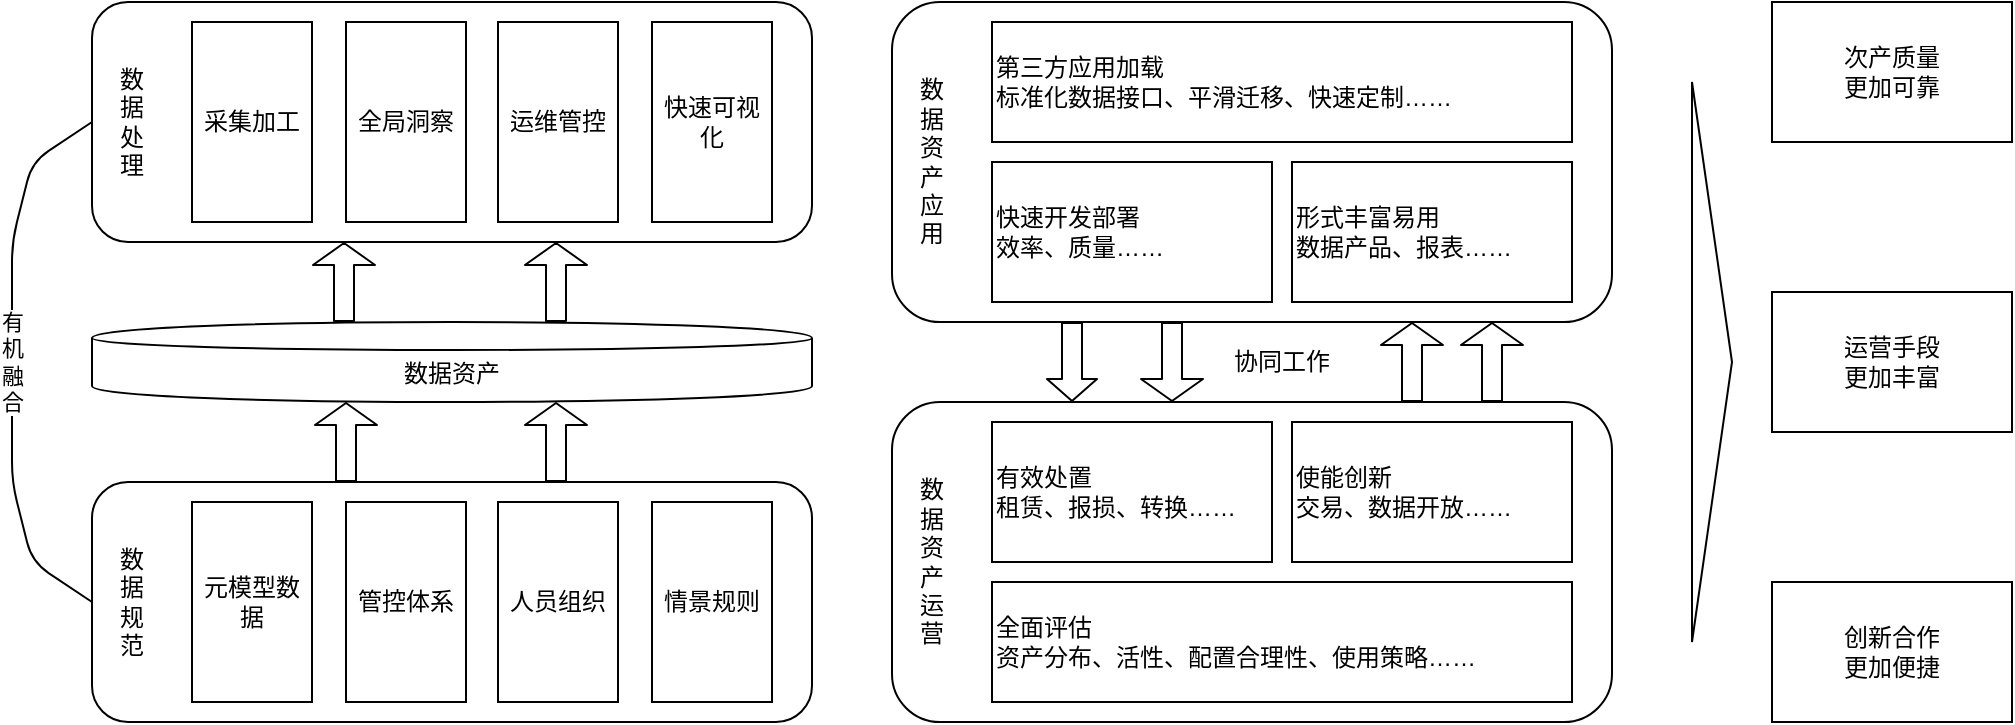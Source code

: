<mxfile userAgent="Mozilla/5.0 (X11; Linux x86_64) AppleWebKit/537.36 (KHTML, like Gecko) draw.io/8.4.7 Chrome/59.0.307.115 Electron/1.8.3 Safari/537.36" version="8.7.6" editor="www.draw.io" type="device"><diagram id="4b85592a-b302-823e-0798-5ed4478b7fda" name="一体化全流程的数据资产管理体系"><mxGraphModel dx="1426" dy="855" grid="1" gridSize="10" guides="1" tooltips="1" connect="1" arrows="1" fold="1" page="1" pageScale="1" pageWidth="1100" pageHeight="850" background="#ffffff" math="0" shadow="0"><root><mxCell id="0"/><mxCell id="1" parent="0"/><mxCell id="38" value="有&lt;br&gt;机&lt;br&gt;融&lt;br&gt;合&lt;br&gt;" style="edgeStyle=none;comic=0;html=1;exitX=0;exitY=0.5;entryX=0;entryY=0.5;shadow=0;startArrow=none;startFill=0;endArrow=none;endFill=0;jettySize=auto;orthogonalLoop=1;strokeWidth=1;rounded=1;" edge="1" parent="1" source="2" target="9"><mxGeometry relative="1" as="geometry"><Array as="points"><mxPoint x="50" y="320"/><mxPoint x="40" y="280"/><mxPoint x="40" y="160"/><mxPoint x="50" y="120"/></Array></mxGeometry></mxCell><mxCell id="2" value="" style="rounded=1;whiteSpace=wrap;html=1;fillColor=none;gradientColor=none;align=center;" vertex="1" parent="1"><mxGeometry x="80" y="280" width="360" height="120" as="geometry"/></mxCell><mxCell id="3" value="元模型数据" style="rounded=0;whiteSpace=wrap;html=1;fillColor=none;gradientColor=none;align=center;" vertex="1" parent="1"><mxGeometry x="130" y="290" width="60" height="100" as="geometry"/></mxCell><mxCell id="4" value="管控体系" style="rounded=0;whiteSpace=wrap;html=1;fillColor=none;gradientColor=none;align=center;" vertex="1" parent="1"><mxGeometry x="207" y="290" width="60" height="100" as="geometry"/></mxCell><mxCell id="5" value="人员组织" style="rounded=0;whiteSpace=wrap;html=1;fillColor=none;gradientColor=none;align=center;" vertex="1" parent="1"><mxGeometry x="283" y="290" width="60" height="100" as="geometry"/></mxCell><mxCell id="6" value="情景规则" style="rounded=0;whiteSpace=wrap;html=1;fillColor=none;gradientColor=none;align=center;" vertex="1" parent="1"><mxGeometry x="360" y="290" width="60" height="100" as="geometry"/></mxCell><mxCell id="7" value="数&lt;br&gt;据&lt;br&gt;规范&lt;br&gt;" style="text;html=1;strokeColor=none;fillColor=none;align=center;verticalAlign=middle;whiteSpace=wrap;rounded=0;" vertex="1" parent="1"><mxGeometry x="90" y="310" width="20" height="60" as="geometry"/></mxCell><mxCell id="8" value="数据资产" style="shape=cylinder;whiteSpace=wrap;html=1;boundedLbl=1;backgroundOutline=1;fillColor=none;gradientColor=none;align=center;" vertex="1" parent="1"><mxGeometry x="80" y="200" width="360" height="40" as="geometry"/></mxCell><mxCell id="9" value="" style="rounded=1;whiteSpace=wrap;html=1;fillColor=none;gradientColor=none;align=center;" vertex="1" parent="1"><mxGeometry x="80" y="40" width="360" height="120" as="geometry"/></mxCell><mxCell id="10" value="采集加工" style="rounded=0;whiteSpace=wrap;html=1;fillColor=none;gradientColor=none;align=center;" vertex="1" parent="1"><mxGeometry x="130" y="50" width="60" height="100" as="geometry"/></mxCell><mxCell id="11" value="全局洞察" style="rounded=0;whiteSpace=wrap;html=1;fillColor=none;gradientColor=none;align=center;" vertex="1" parent="1"><mxGeometry x="207" y="50" width="60" height="100" as="geometry"/></mxCell><mxCell id="12" value="运维管控" style="rounded=0;whiteSpace=wrap;html=1;fillColor=none;gradientColor=none;align=center;" vertex="1" parent="1"><mxGeometry x="283" y="50" width="60" height="100" as="geometry"/></mxCell><mxCell id="13" value="快速可视化" style="rounded=0;whiteSpace=wrap;html=1;fillColor=none;gradientColor=none;align=center;" vertex="1" parent="1"><mxGeometry x="360" y="50" width="60" height="100" as="geometry"/></mxCell><mxCell id="14" value="数&lt;br&gt;据&lt;br&gt;处&lt;br&gt;理" style="text;html=1;strokeColor=none;fillColor=none;align=center;verticalAlign=middle;whiteSpace=wrap;rounded=0;" vertex="1" parent="1"><mxGeometry x="90" y="70" width="20" height="60" as="geometry"/></mxCell><mxCell id="15" value="" style="rounded=1;whiteSpace=wrap;html=1;fillColor=none;gradientColor=none;align=center;" vertex="1" parent="1"><mxGeometry x="480" y="240" width="360" height="160" as="geometry"/></mxCell><mxCell id="16" value="有效处置&lt;br&gt;&lt;div style=&quot;text-align: left&quot;&gt;&lt;span&gt;租赁、报损、转换……&lt;/span&gt;&lt;/div&gt;" style="rounded=0;whiteSpace=wrap;html=1;fillColor=none;gradientColor=none;align=left;" vertex="1" parent="1"><mxGeometry x="530" y="250" width="140" height="70" as="geometry"/></mxCell><mxCell id="17" value="全面评估&lt;br&gt;资产分布、活性、配置合理性、使用策略……&lt;br&gt;" style="rounded=0;whiteSpace=wrap;html=1;fillColor=none;gradientColor=none;align=left;" vertex="1" parent="1"><mxGeometry x="530" y="330" width="290" height="60" as="geometry"/></mxCell><mxCell id="19" value="使能创新&lt;br&gt;交易、数据开放……&lt;br&gt;" style="rounded=0;whiteSpace=wrap;html=1;fillColor=none;gradientColor=none;align=left;" vertex="1" parent="1"><mxGeometry x="680" y="250" width="140" height="70" as="geometry"/></mxCell><mxCell id="20" value="数据&lt;br&gt;资&lt;br&gt;产&lt;br&gt;运&lt;br&gt;营&lt;br&gt;" style="text;html=1;strokeColor=none;fillColor=none;align=center;verticalAlign=middle;whiteSpace=wrap;rounded=0;" vertex="1" parent="1"><mxGeometry x="490" y="280" width="20" height="80" as="geometry"/></mxCell><mxCell id="21" value="" style="rounded=1;whiteSpace=wrap;html=1;fillColor=none;gradientColor=none;align=center;" vertex="1" parent="1"><mxGeometry x="480" y="40" width="360" height="160" as="geometry"/></mxCell><mxCell id="22" value="第三方应用加载&lt;br&gt;标准化数据接口、平滑迁移、快速定制……&lt;br&gt;" style="rounded=0;whiteSpace=wrap;html=1;fillColor=none;gradientColor=none;align=left;" vertex="1" parent="1"><mxGeometry x="530" y="50" width="290" height="60" as="geometry"/></mxCell><mxCell id="23" value="快速开发部署&lt;br&gt;效率、质量……&lt;br&gt;" style="rounded=0;whiteSpace=wrap;html=1;fillColor=none;gradientColor=none;align=left;" vertex="1" parent="1"><mxGeometry x="530" y="120" width="140" height="70" as="geometry"/></mxCell><mxCell id="24" value="形式丰富易用&lt;br&gt;数据产品、报表……&lt;br&gt;" style="rounded=0;whiteSpace=wrap;html=1;fillColor=none;gradientColor=none;align=left;" vertex="1" parent="1"><mxGeometry x="680" y="120" width="140" height="70" as="geometry"/></mxCell><mxCell id="25" value="数据&lt;br&gt;资&lt;br&gt;产&lt;br&gt;应用&lt;br&gt;" style="text;html=1;strokeColor=none;fillColor=none;align=center;verticalAlign=middle;whiteSpace=wrap;rounded=0;" vertex="1" parent="1"><mxGeometry x="490" y="80" width="20" height="80" as="geometry"/></mxCell><mxCell id="26" value="" style="shape=flexArrow;endArrow=classic;html=1;fillColor=#ffffff;shadow=0;strokeWidth=1;endWidth=20;endSize=3.33;width=10;startSize=5.33;" edge="1" parent="1"><mxGeometry width="50" height="50" relative="1" as="geometry"><mxPoint x="207" y="280" as="sourcePoint"/><mxPoint x="207" y="240" as="targetPoint"/></mxGeometry></mxCell><mxCell id="28" value="" style="shape=flexArrow;endArrow=classic;html=1;fillColor=#ffffff;shadow=0;strokeWidth=1;endWidth=20;endSize=3.33;width=10;startSize=5.33;" edge="1" parent="1"><mxGeometry width="50" height="50" relative="1" as="geometry"><mxPoint x="312" y="280" as="sourcePoint"/><mxPoint x="312" y="240" as="targetPoint"/></mxGeometry></mxCell><mxCell id="29" value="" style="shape=flexArrow;endArrow=classic;html=1;fillColor=#ffffff;shadow=0;strokeWidth=1;endWidth=20;endSize=3.33;width=10;startSize=5.33;" edge="1" parent="1"><mxGeometry width="50" height="50" relative="1" as="geometry"><mxPoint x="312" y="200" as="sourcePoint"/><mxPoint x="312" y="160" as="targetPoint"/></mxGeometry></mxCell><mxCell id="31" value="" style="shape=flexArrow;endArrow=classic;html=1;fillColor=#ffffff;shadow=0;strokeWidth=1;endWidth=20;endSize=3.33;width=10;startSize=5.33;" edge="1" parent="1"><mxGeometry width="50" height="50" relative="1" as="geometry"><mxPoint x="206" y="200" as="sourcePoint"/><mxPoint x="206" y="160" as="targetPoint"/></mxGeometry></mxCell><mxCell id="32" value="" style="shape=flexArrow;endArrow=classic;html=1;fillColor=#ffffff;shadow=0;strokeWidth=1;endWidth=20;endSize=3.33;width=10;startSize=5.33;" edge="1" parent="1"><mxGeometry width="50" height="50" relative="1" as="geometry"><mxPoint x="740" y="240" as="sourcePoint"/><mxPoint x="740" y="200" as="targetPoint"/></mxGeometry></mxCell><mxCell id="33" value="" style="shape=flexArrow;endArrow=classic;html=1;fillColor=#ffffff;shadow=0;strokeWidth=1;endWidth=20;endSize=3.33;width=10;startSize=5.33;" edge="1" parent="1"><mxGeometry width="50" height="50" relative="1" as="geometry"><mxPoint x="780" y="240" as="sourcePoint"/><mxPoint x="780" y="200" as="targetPoint"/></mxGeometry></mxCell><mxCell id="34" value="" style="shape=flexArrow;endArrow=classic;html=1;fillColor=#ffffff;shadow=0;strokeWidth=1;endWidth=20;endSize=3.33;width=10;startSize=5.33;" edge="1" parent="1"><mxGeometry width="50" height="50" relative="1" as="geometry"><mxPoint x="620" y="200" as="sourcePoint"/><mxPoint x="620" y="240" as="targetPoint"/></mxGeometry></mxCell><mxCell id="36" value="" style="shape=flexArrow;endArrow=classic;html=1;fillColor=#ffffff;shadow=0;strokeWidth=1;endWidth=14;endSize=3.33;width=10;startSize=5.33;" edge="1" parent="1"><mxGeometry width="50" height="50" relative="1" as="geometry"><mxPoint x="570" y="200" as="sourcePoint"/><mxPoint x="570" y="240" as="targetPoint"/></mxGeometry></mxCell><mxCell id="37" value="协同工作" style="text;html=1;strokeColor=none;fillColor=none;align=center;verticalAlign=middle;whiteSpace=wrap;rounded=0;" vertex="1" parent="1"><mxGeometry x="650" y="210" width="50" height="20" as="geometry"/></mxCell><mxCell id="39" value="" style="triangle;whiteSpace=wrap;html=1;fillColor=none;gradientColor=none;align=left;" vertex="1" parent="1"><mxGeometry x="880" y="80" width="20" height="280" as="geometry"/></mxCell><mxCell id="40" value="次产质量&lt;br&gt;&lt;div style=&quot;text-align: center&quot;&gt;&lt;span&gt;更加可靠&lt;/span&gt;&lt;/div&gt;" style="rounded=0;whiteSpace=wrap;html=1;fillColor=none;gradientColor=none;align=center;" vertex="1" parent="1"><mxGeometry x="920" y="40" width="120" height="70" as="geometry"/></mxCell><mxCell id="41" value="运营手段&lt;br&gt;更加丰富&lt;br&gt;" style="rounded=0;whiteSpace=wrap;html=1;fillColor=none;gradientColor=none;align=center;" vertex="1" parent="1"><mxGeometry x="920" y="185" width="120" height="70" as="geometry"/></mxCell><mxCell id="42" value="创新合作&lt;br&gt;更加便捷&lt;br&gt;" style="rounded=0;whiteSpace=wrap;html=1;fillColor=none;gradientColor=none;align=center;" vertex="1" parent="1"><mxGeometry x="920" y="330" width="120" height="70" as="geometry"/></mxCell></root></mxGraphModel></diagram><diagram id="dee675fe-44b9-884b-bada-176e189e66cf" name="海量数据资产平台（MassData）"><mxGraphModel dx="1426" dy="855" grid="1" gridSize="10" guides="1" tooltips="1" connect="1" arrows="1" fold="1" page="1" pageScale="1" pageWidth="1100" pageHeight="850" background="#ffffff" math="0" shadow="0"><root><mxCell id="0"/><mxCell id="1" parent="0"/><mxCell id="41" value="" style="rounded=1;whiteSpace=wrap;html=1;fillColor=none;gradientColor=none;align=center;" vertex="1" parent="1"><mxGeometry x="240" y="180" width="316" height="90" as="geometry"/></mxCell><mxCell id="2" value="" style="rounded=1;whiteSpace=wrap;html=1;fillColor=none;gradientColor=none;align=center;" vertex="1" parent="1"><mxGeometry x="40" y="80" width="840" height="90" as="geometry"/></mxCell><mxCell id="3" value="数据资产应用" style="text;html=1;strokeColor=none;fillColor=none;align=center;verticalAlign=middle;whiteSpace=wrap;rounded=0;" vertex="1" parent="1"><mxGeometry x="420" y="80" width="90" height="20" as="geometry"/></mxCell><mxCell id="4" value="" style="rounded=0;whiteSpace=wrap;html=1;fillColor=none;gradientColor=none;align=center;" vertex="1" parent="1"><mxGeometry x="52" y="100" width="468" height="60" as="geometry"/></mxCell><mxCell id="5" value="金融" style="rounded=1;whiteSpace=wrap;html=1;fillColor=none;gradientColor=none;align=center;" vertex="1" parent="1"><mxGeometry x="62" y="110" width="60" height="30" as="geometry"/></mxCell><mxCell id="6" value="信用管理" style="rounded=1;whiteSpace=wrap;html=1;fillColor=none;gradientColor=none;align=center;" vertex="1" parent="1"><mxGeometry x="142" y="110" width="60" height="30" as="geometry"/></mxCell><mxCell id="7" value="医疗" style="rounded=1;whiteSpace=wrap;html=1;fillColor=none;gradientColor=none;align=center;" vertex="1" parent="1"><mxGeometry x="221" y="110" width="60" height="30" as="geometry"/></mxCell><mxCell id="8" value="政务" style="rounded=1;whiteSpace=wrap;html=1;fillColor=none;gradientColor=none;align=center;" vertex="1" parent="1"><mxGeometry x="301" y="110" width="60" height="30" as="geometry"/></mxCell><mxCell id="9" value="电信业" style="rounded=1;whiteSpace=wrap;html=1;fillColor=none;gradientColor=none;align=center;" vertex="1" parent="1"><mxGeometry x="380" y="110" width="60" height="30" as="geometry"/></mxCell><mxCell id="10" value="...." style="rounded=1;whiteSpace=wrap;html=1;fillColor=none;gradientColor=none;align=center;" vertex="1" parent="1"><mxGeometry x="470" y="110" width="40" height="30" as="geometry"/></mxCell><mxCell id="11" value="企业客户应用" style="text;html=1;strokeColor=none;fillColor=none;align=center;verticalAlign=middle;whiteSpace=wrap;rounded=0;" vertex="1" parent="1"><mxGeometry x="232" y="140" width="80" height="20" as="geometry"/></mxCell><mxCell id="12" value="" style="rounded=0;whiteSpace=wrap;html=1;fillColor=none;gradientColor=none;align=center;" vertex="1" parent="1"><mxGeometry x="530" y="100" width="340" height="60" as="geometry"/></mxCell><mxCell id="13" value="个人数据宝库" style="rounded=1;whiteSpace=wrap;html=1;fillColor=none;gradientColor=none;align=center;" vertex="1" parent="1"><mxGeometry x="540" y="110" width="80" height="30" as="geometry"/></mxCell><mxCell id="14" value="用户画像" style="rounded=1;whiteSpace=wrap;html=1;fillColor=none;gradientColor=none;align=center;" vertex="1" parent="1"><mxGeometry x="635" y="110" width="63" height="30" as="geometry"/></mxCell><mxCell id="15" value="小数据应用" style="rounded=1;whiteSpace=wrap;html=1;fillColor=none;gradientColor=none;align=center;" vertex="1" parent="1"><mxGeometry x="720" y="110" width="67" height="30" as="geometry"/></mxCell><mxCell id="16" value="...." style="rounded=1;whiteSpace=wrap;html=1;fillColor=none;gradientColor=none;align=center;" vertex="1" parent="1"><mxGeometry x="820" y="110" width="40" height="30" as="geometry"/></mxCell><mxCell id="17" value="个人客户应用" style="text;html=1;strokeColor=none;fillColor=none;align=center;verticalAlign=middle;whiteSpace=wrap;rounded=0;" vertex="1" parent="1"><mxGeometry x="673.5" y="140" width="80" height="20" as="geometry"/></mxCell><mxCell id="18" value="" style="rounded=1;whiteSpace=wrap;html=1;fillColor=none;gradientColor=none;align=center;" vertex="1" parent="1"><mxGeometry x="40" y="180" width="180" height="90" as="geometry"/></mxCell><mxCell id="19" value="数据资产规划管理" style="text;html=1;strokeColor=none;fillColor=none;align=center;verticalAlign=middle;whiteSpace=wrap;rounded=0;" vertex="1" parent="1"><mxGeometry x="76" y="180" width="110" height="20" as="geometry"/></mxCell><mxCell id="21" value="数据体系规划" style="rounded=1;whiteSpace=wrap;html=1;fillColor=none;gradientColor=none;align=center;" vertex="1" parent="1"><mxGeometry x="62" y="210" width="138" height="20" as="geometry"/></mxCell><mxCell id="34" value="数据标准化管理" style="rounded=1;whiteSpace=wrap;html=1;fillColor=none;gradientColor=none;align=center;" vertex="1" parent="1"><mxGeometry x="62" y="240" width="138" height="20" as="geometry"/></mxCell><mxCell id="35" value="价值评估" style="rounded=1;whiteSpace=wrap;html=1;fillColor=none;gradientColor=none;align=center;" vertex="1" parent="1"><mxGeometry x="259" y="210" width="128" height="20" as="geometry"/></mxCell><mxCell id="36" value="资产活性分析" style="rounded=1;whiteSpace=wrap;html=1;fillColor=none;gradientColor=none;align=center;" vertex="1" parent="1"><mxGeometry x="410" y="210" width="128" height="20" as="geometry"/></mxCell><mxCell id="37" value="增值评估" style="rounded=1;whiteSpace=wrap;html=1;fillColor=none;gradientColor=none;align=center;" vertex="1" parent="1"><mxGeometry x="259" y="240" width="128" height="20" as="geometry"/></mxCell><mxCell id="39" value="资产配置优化" style="rounded=1;whiteSpace=wrap;html=1;fillColor=none;gradientColor=none;align=center;" vertex="1" parent="1"><mxGeometry x="410" y="240" width="128" height="20" as="geometry"/></mxCell><mxCell id="40" value="数据资产运营管理" style="text;html=1;strokeColor=none;fillColor=none;align=center;verticalAlign=middle;whiteSpace=wrap;rounded=0;" vertex="1" parent="1"><mxGeometry x="308" y="180" width="110" height="20" as="geometry"/></mxCell><mxCell id="42" value="" style="rounded=1;whiteSpace=wrap;html=1;fillColor=none;gradientColor=none;align=center;" vertex="1" parent="1"><mxGeometry x="564" y="180" width="316" height="90" as="geometry"/></mxCell><mxCell id="43" value="价值评估" style="rounded=1;whiteSpace=wrap;html=1;fillColor=none;gradientColor=none;align=center;" vertex="1" parent="1"><mxGeometry x="584" y="210" width="128" height="20" as="geometry"/></mxCell><mxCell id="44" value="资产活性分析" style="rounded=1;whiteSpace=wrap;html=1;fillColor=none;gradientColor=none;align=center;" vertex="1" parent="1"><mxGeometry x="735" y="210" width="128" height="20" as="geometry"/></mxCell><mxCell id="45" value="增值评估" style="rounded=1;whiteSpace=wrap;html=1;fillColor=none;gradientColor=none;align=center;" vertex="1" parent="1"><mxGeometry x="585.5" y="240" width="128" height="20" as="geometry"/></mxCell><mxCell id="46" value="资产配置优化" style="rounded=1;whiteSpace=wrap;html=1;fillColor=none;gradientColor=none;align=center;" vertex="1" parent="1"><mxGeometry x="735" y="240" width="128" height="20" as="geometry"/></mxCell><mxCell id="47" value="数据资产运营管理" style="text;html=1;strokeColor=none;fillColor=none;align=center;verticalAlign=middle;whiteSpace=wrap;rounded=0;" vertex="1" parent="1"><mxGeometry x="648" y="180" width="110" height="20" as="geometry"/></mxCell><mxCell id="48" value="" style="rounded=1;whiteSpace=wrap;html=1;fillColor=none;gradientColor=none;align=center;" vertex="1" parent="1"><mxGeometry x="40" y="280" width="840" height="50" as="geometry"/></mxCell><mxCell id="49" value="数据采集" style="rounded=1;whiteSpace=wrap;html=1;fillColor=none;gradientColor=none;align=center;" vertex="1" parent="1"><mxGeometry x="52" y="300" width="148" height="20" as="geometry"/></mxCell><mxCell id="50" value="数据加工" style="rounded=1;whiteSpace=wrap;html=1;fillColor=none;gradientColor=none;align=center;" vertex="1" parent="1"><mxGeometry x="219" y="300" width="148" height="20" as="geometry"/></mxCell><mxCell id="51" value="安全管理" style="rounded=1;whiteSpace=wrap;html=1;fillColor=none;gradientColor=none;align=center;" vertex="1" parent="1"><mxGeometry x="553" y="300" width="148" height="20" as="geometry"/></mxCell><mxCell id="52" value="质量管理" style="rounded=1;whiteSpace=wrap;html=1;fillColor=none;gradientColor=none;align=center;" vertex="1" parent="1"><mxGeometry x="720" y="300" width="148" height="20" as="geometry"/></mxCell><mxCell id="54" value="运维管理" style="rounded=1;whiteSpace=wrap;html=1;fillColor=none;gradientColor=none;align=center;" vertex="1" parent="1"><mxGeometry x="386" y="300" width="148" height="20" as="geometry"/></mxCell><mxCell id="55" value="数据资产管理" style="text;html=1;strokeColor=none;fillColor=none;align=center;verticalAlign=middle;whiteSpace=wrap;rounded=0;" vertex="1" parent="1"><mxGeometry x="430" y="280" width="90" height="20" as="geometry"/></mxCell><mxCell id="56" value="" style="rounded=1;whiteSpace=wrap;html=1;fillColor=none;gradientColor=none;align=center;dashed=1;" vertex="1" parent="1"><mxGeometry x="40" y="340" width="480" height="50" as="geometry"/></mxCell><mxCell id="57" value="内部数据" style="text;html=1;strokeColor=none;fillColor=none;align=center;verticalAlign=middle;whiteSpace=wrap;rounded=0;dashed=1;" vertex="1" parent="1"><mxGeometry x="40" y="355" width="52" height="20" as="geometry"/></mxCell><mxCell id="58" value="传统数据库" style="shape=cylinder;whiteSpace=wrap;html=1;boundedLbl=1;backgroundOutline=1;fillColor=none;gradientColor=none;align=center;" vertex="1" parent="1"><mxGeometry x="101" y="345" width="128" height="35" as="geometry"/></mxCell><mxCell id="59" value="新型数据库" style="shape=cube;whiteSpace=wrap;html=1;boundedLbl=1;backgroundOutline=1;fillColor=none;gradientColor=none;align=center;size=5;direction=east;" vertex="1" parent="1"><mxGeometry x="241" y="345" width="128" height="35" as="geometry"/></mxCell><mxCell id="60" value="文档资料" style="strokeWidth=1;html=1;shape=mxgraph.flowchart.multi-document;whiteSpace=wrap;fillColor=none;gradientColor=none;align=center;" vertex="1" parent="1"><mxGeometry x="380" y="345" width="128" height="35" as="geometry"/></mxCell><mxCell id="71" style="edgeStyle=none;rounded=1;comic=0;html=1;exitX=0.5;exitY=1;entryX=0.25;entryY=0;shadow=0;startArrow=none;startFill=0;endArrow=classic;endFill=1;jettySize=auto;orthogonalLoop=1;strokeWidth=1;" edge="1" parent="1" source="61" target="2"><mxGeometry relative="1" as="geometry"/></mxCell><mxCell id="61" value="应用软件" style="text;html=1;strokeColor=none;fillColor=none;align=center;verticalAlign=middle;whiteSpace=wrap;rounded=0;" vertex="1" parent="1"><mxGeometry x="40" y="40" width="79" height="20" as="geometry"/></mxCell><mxCell id="72" style="edgeStyle=none;rounded=1;comic=0;html=1;exitX=0.5;exitY=1;entryX=0.307;entryY=0.011;entryPerimeter=0;shadow=0;startArrow=none;startFill=0;endArrow=classic;endFill=1;jettySize=auto;orthogonalLoop=1;strokeWidth=1;" edge="1" parent="1" source="62" target="2"><mxGeometry relative="1" as="geometry"/></mxCell><mxCell id="62" value="浏览器" style="text;html=1;strokeColor=none;fillColor=none;align=center;verticalAlign=middle;whiteSpace=wrap;rounded=0;" vertex="1" parent="1"><mxGeometry x="149" y="40" width="79" height="20" as="geometry"/></mxCell><mxCell id="73" style="edgeStyle=none;rounded=1;comic=0;html=1;exitX=0.5;exitY=1;shadow=0;startArrow=none;startFill=0;endArrow=classic;endFill=1;jettySize=auto;orthogonalLoop=1;strokeWidth=1;" edge="1" parent="1" source="63" target="2"><mxGeometry relative="1" as="geometry"/></mxCell><mxCell id="63" value="终端/App" style="text;html=1;strokeColor=none;fillColor=none;align=center;verticalAlign=middle;whiteSpace=wrap;rounded=0;" vertex="1" parent="1"><mxGeometry x="257" y="40" width="79" height="20" as="geometry"/></mxCell><mxCell id="74" style="edgeStyle=none;rounded=1;comic=0;html=1;exitX=0.5;exitY=1;entryX=0.25;entryY=0;shadow=0;startArrow=none;startFill=0;endArrow=classic;endFill=1;jettySize=auto;orthogonalLoop=1;strokeWidth=1;" edge="1" parent="1" source="64" target="3"><mxGeometry relative="1" as="geometry"/></mxCell><mxCell id="64" value="电话呼叫" style="text;html=1;strokeColor=none;fillColor=none;align=center;verticalAlign=middle;whiteSpace=wrap;rounded=0;" vertex="1" parent="1"><mxGeometry x="366" y="40" width="79" height="20" as="geometry"/></mxCell><mxCell id="76" style="edgeStyle=none;rounded=1;comic=0;html=1;exitX=0.5;exitY=1;entryX=0.575;entryY=0.011;entryPerimeter=0;shadow=0;startArrow=none;startFill=0;endArrow=classic;endFill=1;jettySize=auto;orthogonalLoop=1;strokeWidth=1;" edge="1" parent="1" source="67" target="2"><mxGeometry relative="1" as="geometry"/></mxCell><mxCell id="67" value="短信/语音" style="text;html=1;strokeColor=none;fillColor=none;align=center;verticalAlign=middle;whiteSpace=wrap;rounded=0;" vertex="1" parent="1"><mxGeometry x="584" y="40" width="79" height="20" as="geometry"/></mxCell><mxCell id="75" style="edgeStyle=none;rounded=1;comic=0;html=1;exitX=0.5;exitY=1;entryX=0.75;entryY=0;shadow=0;startArrow=none;startFill=0;endArrow=classic;endFill=1;jettySize=auto;orthogonalLoop=1;strokeWidth=1;" edge="1" parent="1" source="68" target="3"><mxGeometry relative="1" as="geometry"/></mxCell><mxCell id="68" value="微信" style="text;html=1;strokeColor=none;fillColor=none;align=center;verticalAlign=middle;whiteSpace=wrap;rounded=0;" vertex="1" parent="1"><mxGeometry x="475" y="40" width="79" height="20" as="geometry"/></mxCell><mxCell id="77" style="edgeStyle=none;rounded=1;comic=0;html=1;exitX=0.5;exitY=1;entryX=0.667;entryY=0;entryPerimeter=0;shadow=0;startArrow=none;startFill=0;endArrow=classic;endFill=1;jettySize=auto;orthogonalLoop=1;strokeWidth=1;" edge="1" parent="1" source="69" target="2"><mxGeometry relative="1" as="geometry"/></mxCell><mxCell id="69" value="Email" style="text;html=1;strokeColor=none;fillColor=none;align=center;verticalAlign=middle;whiteSpace=wrap;rounded=0;" vertex="1" parent="1"><mxGeometry x="692" y="40" width="79" height="20" as="geometry"/></mxCell><mxCell id="78" style="edgeStyle=none;rounded=1;comic=0;html=1;exitX=0.5;exitY=1;entryX=0.75;entryY=0;shadow=0;startArrow=none;startFill=0;endArrow=classic;endFill=1;jettySize=auto;orthogonalLoop=1;strokeWidth=1;" edge="1" parent="1" source="70" target="2"><mxGeometry relative="1" as="geometry"/></mxCell><mxCell id="70" value="大屏" style="text;html=1;strokeColor=none;fillColor=none;align=center;verticalAlign=middle;whiteSpace=wrap;rounded=0;" vertex="1" parent="1"><mxGeometry x="801" y="40" width="79" height="20" as="geometry"/></mxCell></root></mxGraphModel></diagram><diagram id="5266769f-6752-3ab6-86ab-758311fb461f" name="服务于全行业和全客户"><mxGraphModel dx="1426" dy="855" grid="1" gridSize="10" guides="1" tooltips="1" connect="1" arrows="1" fold="1" page="1" pageScale="1" pageWidth="1100" pageHeight="850" background="#ffffff" math="0" shadow="0"><root><mxCell id="0"/><mxCell id="1" parent="0"/><mxCell id="10" style="edgeStyle=orthogonalEdgeStyle;rounded=0;comic=0;html=1;exitX=1;exitY=0.5;entryX=0;entryY=0.5;shadow=0;startArrow=none;startFill=0;endArrow=none;endFill=0;jettySize=auto;orthogonalLoop=1;strokeWidth=1;" edge="1" parent="1" source="2" target="7"><mxGeometry relative="1" as="geometry"/></mxCell><mxCell id="11" style="edgeStyle=orthogonalEdgeStyle;rounded=0;comic=0;html=1;exitX=1;exitY=0.5;entryX=0;entryY=0.5;shadow=0;startArrow=none;startFill=0;endArrow=none;endFill=0;jettySize=auto;orthogonalLoop=1;strokeWidth=1;" edge="1" parent="1" source="3" target="7"><mxGeometry relative="1" as="geometry"><mxPoint x="400" y="127" as="targetPoint"/></mxGeometry></mxCell><mxCell id="12" style="edgeStyle=orthogonalEdgeStyle;rounded=0;comic=0;html=1;exitX=1;exitY=0.5;entryX=0;entryY=0.5;shadow=0;startArrow=none;startFill=0;endArrow=none;endFill=0;jettySize=auto;orthogonalLoop=1;strokeWidth=1;" edge="1" parent="1" source="4" target="8"><mxGeometry relative="1" as="geometry"/></mxCell><mxCell id="4" value="各行业的大中型企业&lt;br&gt;" style="rounded=1;whiteSpace=wrap;html=1;strokeWidth=1;fillColor=none;gradientColor=none;align=center;flipV=1;" vertex="1" parent="1"><mxGeometry x="40" y="188" width="240" height="60" as="geometry"/></mxCell><mxCell id="13" style="edgeStyle=orthogonalEdgeStyle;rounded=0;comic=0;html=1;exitX=1;exitY=0.5;shadow=0;startArrow=none;startFill=0;endArrow=none;endFill=0;jettySize=auto;orthogonalLoop=1;strokeWidth=1;" edge="1" parent="1" source="5" target="9"><mxGeometry relative="1" as="geometry"/></mxCell><mxCell id="5" value="中小企业或个人客户&lt;br&gt;" style="rounded=1;whiteSpace=wrap;html=1;strokeWidth=1;fillColor=none;gradientColor=none;align=center;flipV=1;" vertex="1" parent="1"><mxGeometry x="40" y="304" width="240" height="60" as="geometry"/></mxCell><mxCell id="6" value="管理数据资产&lt;br&gt;掘金经济价值&lt;br&gt;" style="rounded=1;whiteSpace=wrap;html=1;strokeWidth=1;fillColor=none;gradientColor=none;align=center;" vertex="1" parent="1"><mxGeometry x="740" y="135" width="120" height="165" as="geometry"/></mxCell><mxCell id="14" style="edgeStyle=orthogonalEdgeStyle;rounded=0;comic=0;html=1;exitX=1;exitY=0.5;entryX=0.5;entryY=0;shadow=0;startArrow=none;startFill=0;endArrow=classic;endFill=1;jettySize=auto;orthogonalLoop=1;strokeWidth=1;" edge="1" parent="1" target="6"><mxGeometry relative="1" as="geometry"><mxPoint x="640" y="112" as="sourcePoint"/></mxGeometry></mxCell><mxCell id="7" value="产品部署 + 定制化开发" style="rounded=1;whiteSpace=wrap;html=1;strokeWidth=1;fillColor=none;gradientColor=none;align=center;" vertex="1" parent="1"><mxGeometry x="400" y="75" width="240" height="60" as="geometry"/></mxCell><mxCell id="15" style="edgeStyle=orthogonalEdgeStyle;rounded=0;comic=0;html=1;exitX=1;exitY=0.5;entryX=0;entryY=0.5;shadow=0;startArrow=none;startFill=0;endArrow=classic;endFill=1;jettySize=auto;orthogonalLoop=1;strokeWidth=1;" edge="1" parent="1" source="8" target="6"><mxGeometry relative="1" as="geometry"><mxPoint x="740" y="240" as="targetPoint"/></mxGeometry></mxCell><mxCell id="8" value="产品部署 + 云化服务" style="rounded=1;whiteSpace=wrap;html=1;strokeWidth=1;fillColor=none;gradientColor=none;align=center;" vertex="1" parent="1"><mxGeometry x="400" y="188" width="240" height="60" as="geometry"/></mxCell><mxCell id="16" style="edgeStyle=orthogonalEdgeStyle;rounded=0;comic=0;html=1;exitX=1;exitY=0.5;entryX=0.5;entryY=1;shadow=0;startArrow=none;startFill=0;endArrow=classic;endFill=1;jettySize=auto;orthogonalLoop=1;strokeWidth=1;" edge="1" parent="1" source="9" target="6"><mxGeometry relative="1" as="geometry"><mxPoint x="800" y="306" as="targetPoint"/></mxGeometry></mxCell><mxCell id="9" value="SaaS/App" style="rounded=1;whiteSpace=wrap;html=1;strokeWidth=1;fillColor=none;gradientColor=none;align=center;" vertex="1" parent="1"><mxGeometry x="400" y="304" width="240" height="60" as="geometry"/></mxCell><mxCell id="19" value="" style="group" vertex="1" connectable="0" parent="1"><mxGeometry x="40" y="40" width="240" height="125" as="geometry"/></mxCell><mxCell id="2" value="特定行业的大型企业&lt;br&gt;（如电信、金融、航空、制造等）&lt;br&gt;" style="rounded=1;whiteSpace=wrap;html=1;strokeWidth=1;fillColor=none;gradientColor=none;align=center;flipV=1;" vertex="1" parent="19"><mxGeometry width="240" height="60" as="geometry"/></mxCell><mxCell id="3" value="政务领域&lt;br&gt;" style="rounded=1;whiteSpace=wrap;html=1;strokeWidth=1;fillColor=none;gradientColor=none;align=center;flipV=1;" vertex="1" parent="19"><mxGeometry y="65" width="240" height="60" as="geometry"/></mxCell></root></mxGraphModel></diagram></mxfile>